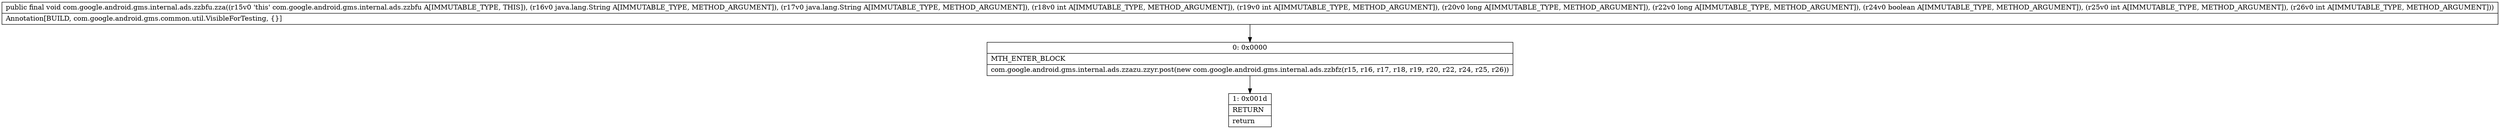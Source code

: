 digraph "CFG forcom.google.android.gms.internal.ads.zzbfu.zza(Ljava\/lang\/String;Ljava\/lang\/String;IIJJZII)V" {
Node_0 [shape=record,label="{0\:\ 0x0000|MTH_ENTER_BLOCK\l|com.google.android.gms.internal.ads.zzazu.zzyr.post(new com.google.android.gms.internal.ads.zzbfz(r15, r16, r17, r18, r19, r20, r22, r24, r25, r26))\l}"];
Node_1 [shape=record,label="{1\:\ 0x001d|RETURN\l|return\l}"];
MethodNode[shape=record,label="{public final void com.google.android.gms.internal.ads.zzbfu.zza((r15v0 'this' com.google.android.gms.internal.ads.zzbfu A[IMMUTABLE_TYPE, THIS]), (r16v0 java.lang.String A[IMMUTABLE_TYPE, METHOD_ARGUMENT]), (r17v0 java.lang.String A[IMMUTABLE_TYPE, METHOD_ARGUMENT]), (r18v0 int A[IMMUTABLE_TYPE, METHOD_ARGUMENT]), (r19v0 int A[IMMUTABLE_TYPE, METHOD_ARGUMENT]), (r20v0 long A[IMMUTABLE_TYPE, METHOD_ARGUMENT]), (r22v0 long A[IMMUTABLE_TYPE, METHOD_ARGUMENT]), (r24v0 boolean A[IMMUTABLE_TYPE, METHOD_ARGUMENT]), (r25v0 int A[IMMUTABLE_TYPE, METHOD_ARGUMENT]), (r26v0 int A[IMMUTABLE_TYPE, METHOD_ARGUMENT]))  | Annotation[BUILD, com.google.android.gms.common.util.VisibleForTesting, \{\}]\l}"];
MethodNode -> Node_0;
Node_0 -> Node_1;
}

